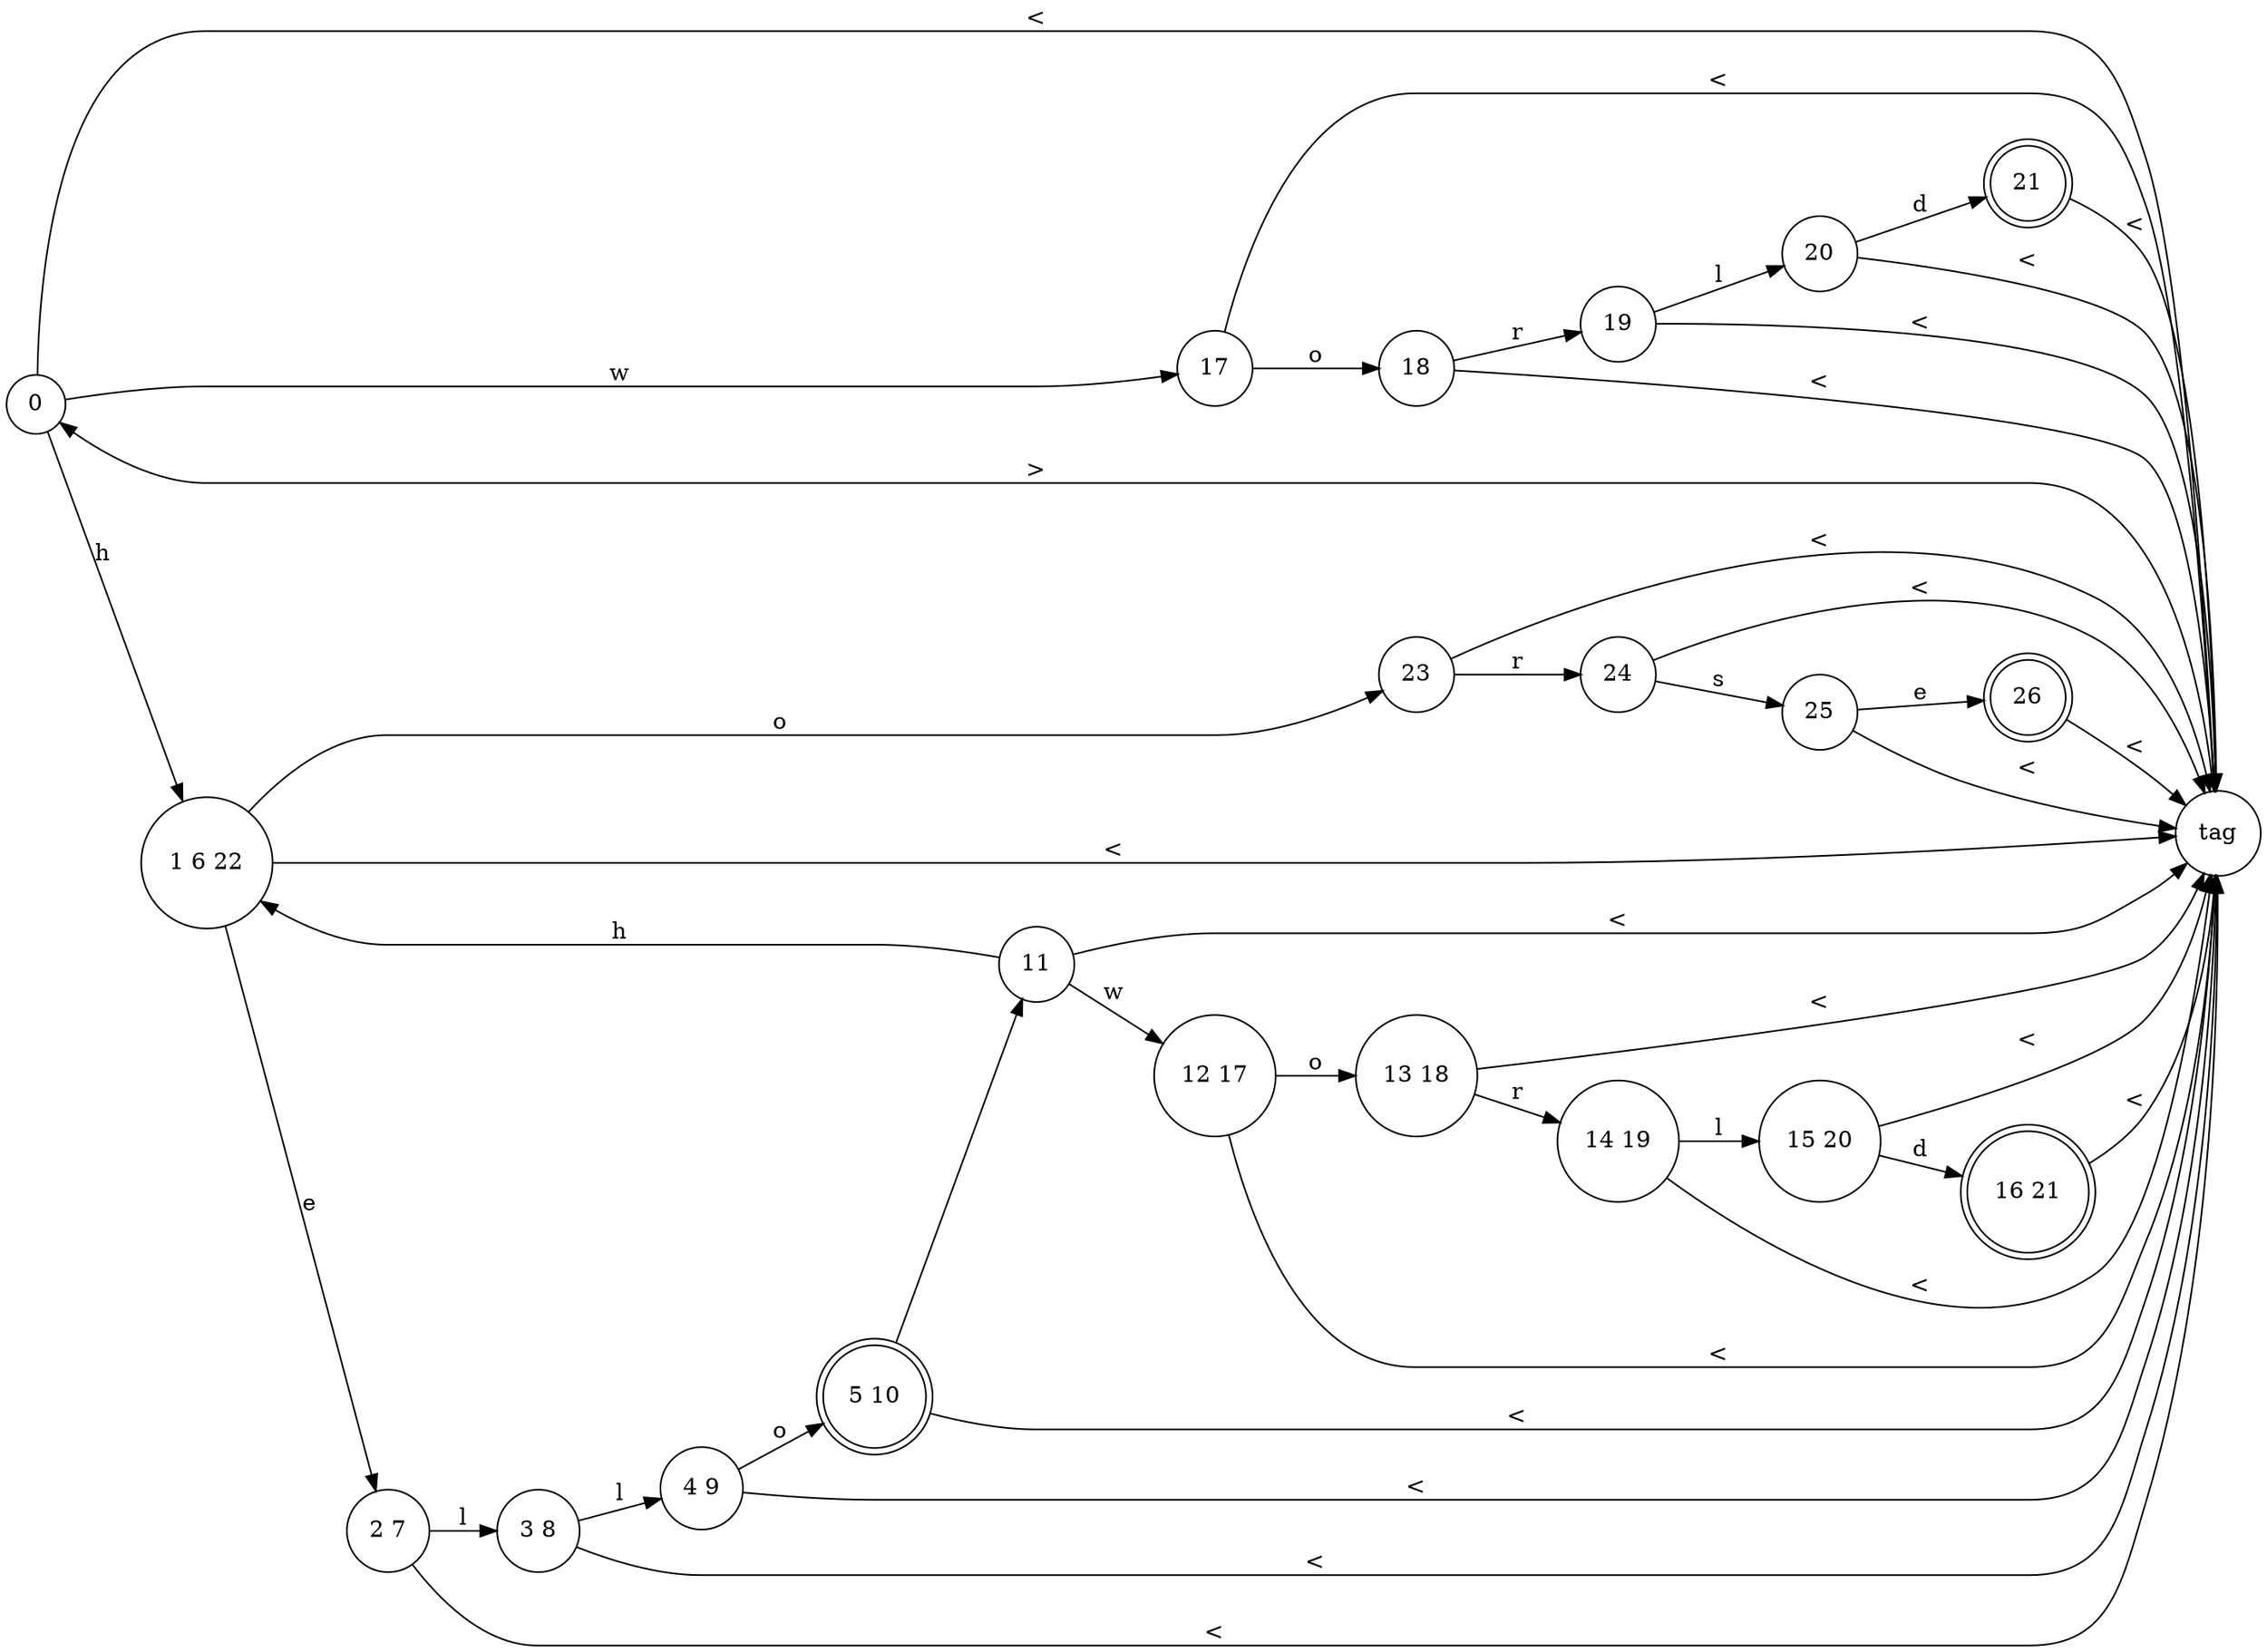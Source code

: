 digraph {
rankdir = "LR";
// NODES
node [shape=circle] Node_0[label="0"];
node [shape=circle] Node_17[label="17"];
node [shape=circle] Node_1_6_22[label="1 6 22"];
node [shape=circle] Node_tag[label="tag"];
node [shape=circle] Node_18[label="18"];
node [shape=circle] Node_2_7[label="2 7"];
node [shape=circle] Node_23[label="23"];
node [shape=circle] Node_19[label="19"];
node [shape=circle] Node_3_8[label="3 8"];
node [shape=circle] Node_24[label="24"];
node [shape=circle] Node_20[label="20"];
node [shape=circle] Node_4_9[label="4 9"];
node [shape=circle] Node_25[label="25"];
node [shape=doublecircle] Node_21[label="21"];
node [shape=doublecircle] Node_5_10[label="5 10"];
node [shape=doublecircle] Node_26[label="26"];
node [shape=circle] Node_11[label="11"];
node [shape=circle] Node_12_17[label="12 17"];
node [shape=circle] Node_13_18[label="13 18"];
node [shape=circle] Node_14_19[label="14 19"];
node [shape=circle] Node_15_20[label="15 20"];
node [shape=doublecircle] Node_16_21[label="16 21"];

// TRANSITIONS
Node_0 -> Node_17 [label="w"];
Node_0 -> Node_1_6_22 [label="h"];
Node_0 -> Node_tag [label="<"];
Node_17 -> Node_tag [label="<"];
Node_17 -> Node_18 [label="o"];
Node_1_6_22 -> Node_2_7 [label="e"];
Node_1_6_22 -> Node_tag [label="<"];
Node_1_6_22 -> Node_23 [label="o"];
Node_tag -> Node_0 [label=">"];
Node_18 -> Node_19 [label="r"];
Node_18 -> Node_tag [label="<"];
Node_2_7 -> Node_tag [label="<"];
Node_2_7 -> Node_3_8 [label="l"];
Node_23 -> Node_24 [label="r"];
Node_23 -> Node_tag [label="<"];
Node_19 -> Node_tag [label="<"];
Node_19 -> Node_20 [label="l"];
Node_3_8 -> Node_tag [label="<"];
Node_3_8 -> Node_4_9 [label="l"];
Node_24 -> Node_25 [label="s"];
Node_24 -> Node_tag [label="<"];
Node_20 -> Node_21 [label="d"];
Node_20 -> Node_tag [label="<"];
Node_4_9 -> Node_tag [label="<"];
Node_4_9 -> Node_5_10 [label="o"];
Node_25 -> Node_26 [label="e"];
Node_25 -> Node_tag [label="<"];
Node_21 -> Node_tag [label="<"];
Node_5_10 -> Node_11 [label=" "];
Node_5_10 -> Node_tag [label="<"];
Node_26 -> Node_tag [label="<"];
Node_11 -> Node_12_17 [label="w"];
Node_11 -> Node_1_6_22 [label="h"];
Node_11 -> Node_tag [label="<"];
Node_12_17 -> Node_tag [label="<"];
Node_12_17 -> Node_13_18 [label="o"];
Node_13_18 -> Node_14_19 [label="r"];
Node_13_18 -> Node_tag [label="<"];
Node_14_19 -> Node_tag [label="<"];
Node_14_19 -> Node_15_20 [label="l"];
Node_15_20 -> Node_16_21 [label="d"];
Node_15_20 -> Node_tag [label="<"];
Node_16_21 -> Node_tag [label="<"];
}
